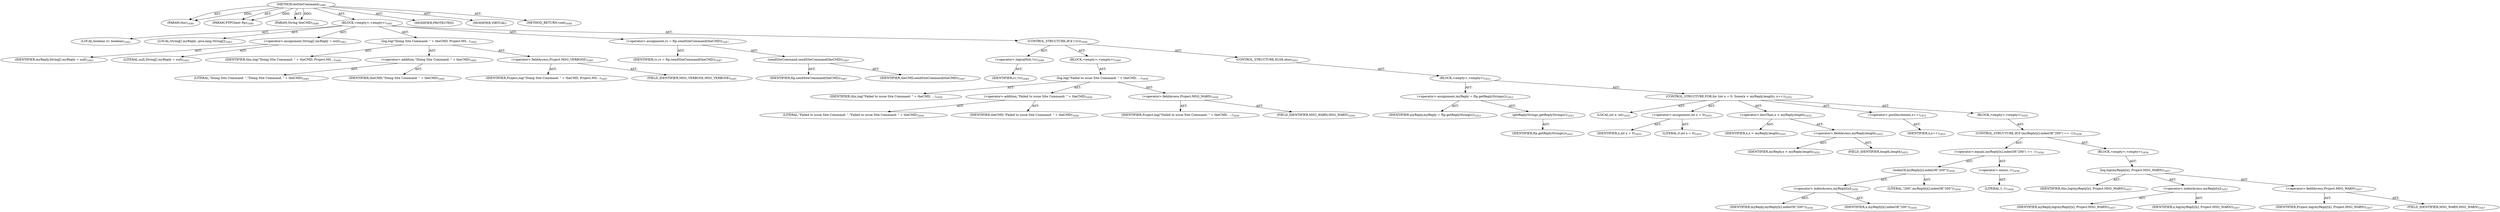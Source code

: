 digraph "doSiteCommand" {  
"111669149760" [label = <(METHOD,doSiteCommand)<SUB>1640</SUB>> ]
"115964117046" [label = <(PARAM,this)<SUB>1640</SUB>> ]
"115964117137" [label = <(PARAM,FTPClient ftp)<SUB>1640</SUB>> ]
"115964117138" [label = <(PARAM,String theCMD)<SUB>1640</SUB>> ]
"25769804071" [label = <(BLOCK,&lt;empty&gt;,&lt;empty&gt;)<SUB>1641</SUB>> ]
"94489280629" [label = <(LOCAL,boolean rc: boolean)<SUB>1642</SUB>> ]
"94489280630" [label = <(LOCAL,String[] myReply: java.lang.String[])<SUB>1643</SUB>> ]
"30064772285" [label = <(&lt;operator&gt;.assignment,String[] myReply = null)<SUB>1643</SUB>> ]
"68719477789" [label = <(IDENTIFIER,myReply,String[] myReply = null)<SUB>1643</SUB>> ]
"90194313415" [label = <(LITERAL,null,String[] myReply = null)<SUB>1643</SUB>> ]
"30064772286" [label = <(log,log(&quot;Doing Site Command: &quot; + theCMD, Project.MS...)<SUB>1645</SUB>> ]
"68719476876" [label = <(IDENTIFIER,this,log(&quot;Doing Site Command: &quot; + theCMD, Project.MS...)<SUB>1645</SUB>> ]
"30064772287" [label = <(&lt;operator&gt;.addition,&quot;Doing Site Command: &quot; + theCMD)<SUB>1645</SUB>> ]
"90194313416" [label = <(LITERAL,&quot;Doing Site Command: &quot;,&quot;Doing Site Command: &quot; + theCMD)<SUB>1645</SUB>> ]
"68719477790" [label = <(IDENTIFIER,theCMD,&quot;Doing Site Command: &quot; + theCMD)<SUB>1645</SUB>> ]
"30064772288" [label = <(&lt;operator&gt;.fieldAccess,Project.MSG_VERBOSE)<SUB>1645</SUB>> ]
"68719477791" [label = <(IDENTIFIER,Project,log(&quot;Doing Site Command: &quot; + theCMD, Project.MS...)<SUB>1645</SUB>> ]
"55834575118" [label = <(FIELD_IDENTIFIER,MSG_VERBOSE,MSG_VERBOSE)<SUB>1645</SUB>> ]
"30064772289" [label = <(&lt;operator&gt;.assignment,rc = ftp.sendSiteCommand(theCMD))<SUB>1647</SUB>> ]
"68719477792" [label = <(IDENTIFIER,rc,rc = ftp.sendSiteCommand(theCMD))<SUB>1647</SUB>> ]
"30064772290" [label = <(sendSiteCommand,sendSiteCommand(theCMD))<SUB>1647</SUB>> ]
"68719477793" [label = <(IDENTIFIER,ftp,sendSiteCommand(theCMD))<SUB>1647</SUB>> ]
"68719477794" [label = <(IDENTIFIER,theCMD,sendSiteCommand(theCMD))<SUB>1647</SUB>> ]
"47244640459" [label = <(CONTROL_STRUCTURE,IF,if (!rc))<SUB>1649</SUB>> ]
"30064772291" [label = <(&lt;operator&gt;.logicalNot,!rc)<SUB>1649</SUB>> ]
"68719477795" [label = <(IDENTIFIER,rc,!rc)<SUB>1649</SUB>> ]
"25769804072" [label = <(BLOCK,&lt;empty&gt;,&lt;empty&gt;)<SUB>1649</SUB>> ]
"30064772292" [label = <(log,log(&quot;Failed to issue Site Command: &quot; + theCMD, ...)<SUB>1650</SUB>> ]
"68719476877" [label = <(IDENTIFIER,this,log(&quot;Failed to issue Site Command: &quot; + theCMD, ...)<SUB>1650</SUB>> ]
"30064772293" [label = <(&lt;operator&gt;.addition,&quot;Failed to issue Site Command: &quot; + theCMD)<SUB>1650</SUB>> ]
"90194313417" [label = <(LITERAL,&quot;Failed to issue Site Command: &quot;,&quot;Failed to issue Site Command: &quot; + theCMD)<SUB>1650</SUB>> ]
"68719477796" [label = <(IDENTIFIER,theCMD,&quot;Failed to issue Site Command: &quot; + theCMD)<SUB>1650</SUB>> ]
"30064772294" [label = <(&lt;operator&gt;.fieldAccess,Project.MSG_WARN)<SUB>1650</SUB>> ]
"68719477797" [label = <(IDENTIFIER,Project,log(&quot;Failed to issue Site Command: &quot; + theCMD, ...)<SUB>1650</SUB>> ]
"55834575119" [label = <(FIELD_IDENTIFIER,MSG_WARN,MSG_WARN)<SUB>1650</SUB>> ]
"47244640460" [label = <(CONTROL_STRUCTURE,ELSE,else)<SUB>1651</SUB>> ]
"25769804073" [label = <(BLOCK,&lt;empty&gt;,&lt;empty&gt;)<SUB>1651</SUB>> ]
"30064772295" [label = <(&lt;operator&gt;.assignment,myReply = ftp.getReplyStrings())<SUB>1653</SUB>> ]
"68719477798" [label = <(IDENTIFIER,myReply,myReply = ftp.getReplyStrings())<SUB>1653</SUB>> ]
"30064772296" [label = <(getReplyStrings,getReplyStrings())<SUB>1653</SUB>> ]
"68719477799" [label = <(IDENTIFIER,ftp,getReplyStrings())<SUB>1653</SUB>> ]
"47244640461" [label = <(CONTROL_STRUCTURE,FOR,for (int x = 0; Some(x &lt; myReply.length); x++))<SUB>1655</SUB>> ]
"94489280631" [label = <(LOCAL,int x: int)<SUB>1655</SUB>> ]
"30064772297" [label = <(&lt;operator&gt;.assignment,int x = 0)<SUB>1655</SUB>> ]
"68719477800" [label = <(IDENTIFIER,x,int x = 0)<SUB>1655</SUB>> ]
"90194313418" [label = <(LITERAL,0,int x = 0)<SUB>1655</SUB>> ]
"30064772298" [label = <(&lt;operator&gt;.lessThan,x &lt; myReply.length)<SUB>1655</SUB>> ]
"68719477801" [label = <(IDENTIFIER,x,x &lt; myReply.length)<SUB>1655</SUB>> ]
"30064772299" [label = <(&lt;operator&gt;.fieldAccess,myReply.length)<SUB>1655</SUB>> ]
"68719477802" [label = <(IDENTIFIER,myReply,x &lt; myReply.length)<SUB>1655</SUB>> ]
"55834575120" [label = <(FIELD_IDENTIFIER,length,length)<SUB>1655</SUB>> ]
"30064772300" [label = <(&lt;operator&gt;.postIncrement,x++)<SUB>1655</SUB>> ]
"68719477803" [label = <(IDENTIFIER,x,x++)<SUB>1655</SUB>> ]
"25769804074" [label = <(BLOCK,&lt;empty&gt;,&lt;empty&gt;)<SUB>1655</SUB>> ]
"47244640462" [label = <(CONTROL_STRUCTURE,IF,if (myReply[x].indexOf(&quot;200&quot;) == -1))<SUB>1656</SUB>> ]
"30064772301" [label = <(&lt;operator&gt;.equals,myReply[x].indexOf(&quot;200&quot;) == -1)<SUB>1656</SUB>> ]
"30064772302" [label = <(indexOf,myReply[x].indexOf(&quot;200&quot;))<SUB>1656</SUB>> ]
"30064772303" [label = <(&lt;operator&gt;.indexAccess,myReply[x])<SUB>1656</SUB>> ]
"68719477804" [label = <(IDENTIFIER,myReply,myReply[x].indexOf(&quot;200&quot;))<SUB>1656</SUB>> ]
"68719477805" [label = <(IDENTIFIER,x,myReply[x].indexOf(&quot;200&quot;))<SUB>1656</SUB>> ]
"90194313419" [label = <(LITERAL,&quot;200&quot;,myReply[x].indexOf(&quot;200&quot;))<SUB>1656</SUB>> ]
"30064772304" [label = <(&lt;operator&gt;.minus,-1)<SUB>1656</SUB>> ]
"90194313420" [label = <(LITERAL,1,-1)<SUB>1656</SUB>> ]
"25769804075" [label = <(BLOCK,&lt;empty&gt;,&lt;empty&gt;)<SUB>1656</SUB>> ]
"30064772305" [label = <(log,log(myReply[x], Project.MSG_WARN))<SUB>1657</SUB>> ]
"68719476878" [label = <(IDENTIFIER,this,log(myReply[x], Project.MSG_WARN))<SUB>1657</SUB>> ]
"30064772306" [label = <(&lt;operator&gt;.indexAccess,myReply[x])<SUB>1657</SUB>> ]
"68719477806" [label = <(IDENTIFIER,myReply,log(myReply[x], Project.MSG_WARN))<SUB>1657</SUB>> ]
"68719477807" [label = <(IDENTIFIER,x,log(myReply[x], Project.MSG_WARN))<SUB>1657</SUB>> ]
"30064772307" [label = <(&lt;operator&gt;.fieldAccess,Project.MSG_WARN)<SUB>1657</SUB>> ]
"68719477808" [label = <(IDENTIFIER,Project,log(myReply[x], Project.MSG_WARN))<SUB>1657</SUB>> ]
"55834575121" [label = <(FIELD_IDENTIFIER,MSG_WARN,MSG_WARN)<SUB>1657</SUB>> ]
"133143986369" [label = <(MODIFIER,PROTECTED)> ]
"133143986370" [label = <(MODIFIER,VIRTUAL)> ]
"128849018944" [label = <(METHOD_RETURN,void)<SUB>1640</SUB>> ]
  "111669149760" -> "115964117046"  [ label = "AST: "] 
  "111669149760" -> "115964117137"  [ label = "AST: "] 
  "111669149760" -> "115964117138"  [ label = "AST: "] 
  "111669149760" -> "25769804071"  [ label = "AST: "] 
  "111669149760" -> "133143986369"  [ label = "AST: "] 
  "111669149760" -> "133143986370"  [ label = "AST: "] 
  "111669149760" -> "128849018944"  [ label = "AST: "] 
  "25769804071" -> "94489280629"  [ label = "AST: "] 
  "25769804071" -> "94489280630"  [ label = "AST: "] 
  "25769804071" -> "30064772285"  [ label = "AST: "] 
  "25769804071" -> "30064772286"  [ label = "AST: "] 
  "25769804071" -> "30064772289"  [ label = "AST: "] 
  "25769804071" -> "47244640459"  [ label = "AST: "] 
  "30064772285" -> "68719477789"  [ label = "AST: "] 
  "30064772285" -> "90194313415"  [ label = "AST: "] 
  "30064772286" -> "68719476876"  [ label = "AST: "] 
  "30064772286" -> "30064772287"  [ label = "AST: "] 
  "30064772286" -> "30064772288"  [ label = "AST: "] 
  "30064772287" -> "90194313416"  [ label = "AST: "] 
  "30064772287" -> "68719477790"  [ label = "AST: "] 
  "30064772288" -> "68719477791"  [ label = "AST: "] 
  "30064772288" -> "55834575118"  [ label = "AST: "] 
  "30064772289" -> "68719477792"  [ label = "AST: "] 
  "30064772289" -> "30064772290"  [ label = "AST: "] 
  "30064772290" -> "68719477793"  [ label = "AST: "] 
  "30064772290" -> "68719477794"  [ label = "AST: "] 
  "47244640459" -> "30064772291"  [ label = "AST: "] 
  "47244640459" -> "25769804072"  [ label = "AST: "] 
  "47244640459" -> "47244640460"  [ label = "AST: "] 
  "30064772291" -> "68719477795"  [ label = "AST: "] 
  "25769804072" -> "30064772292"  [ label = "AST: "] 
  "30064772292" -> "68719476877"  [ label = "AST: "] 
  "30064772292" -> "30064772293"  [ label = "AST: "] 
  "30064772292" -> "30064772294"  [ label = "AST: "] 
  "30064772293" -> "90194313417"  [ label = "AST: "] 
  "30064772293" -> "68719477796"  [ label = "AST: "] 
  "30064772294" -> "68719477797"  [ label = "AST: "] 
  "30064772294" -> "55834575119"  [ label = "AST: "] 
  "47244640460" -> "25769804073"  [ label = "AST: "] 
  "25769804073" -> "30064772295"  [ label = "AST: "] 
  "25769804073" -> "47244640461"  [ label = "AST: "] 
  "30064772295" -> "68719477798"  [ label = "AST: "] 
  "30064772295" -> "30064772296"  [ label = "AST: "] 
  "30064772296" -> "68719477799"  [ label = "AST: "] 
  "47244640461" -> "94489280631"  [ label = "AST: "] 
  "47244640461" -> "30064772297"  [ label = "AST: "] 
  "47244640461" -> "30064772298"  [ label = "AST: "] 
  "47244640461" -> "30064772300"  [ label = "AST: "] 
  "47244640461" -> "25769804074"  [ label = "AST: "] 
  "30064772297" -> "68719477800"  [ label = "AST: "] 
  "30064772297" -> "90194313418"  [ label = "AST: "] 
  "30064772298" -> "68719477801"  [ label = "AST: "] 
  "30064772298" -> "30064772299"  [ label = "AST: "] 
  "30064772299" -> "68719477802"  [ label = "AST: "] 
  "30064772299" -> "55834575120"  [ label = "AST: "] 
  "30064772300" -> "68719477803"  [ label = "AST: "] 
  "25769804074" -> "47244640462"  [ label = "AST: "] 
  "47244640462" -> "30064772301"  [ label = "AST: "] 
  "47244640462" -> "25769804075"  [ label = "AST: "] 
  "30064772301" -> "30064772302"  [ label = "AST: "] 
  "30064772301" -> "30064772304"  [ label = "AST: "] 
  "30064772302" -> "30064772303"  [ label = "AST: "] 
  "30064772302" -> "90194313419"  [ label = "AST: "] 
  "30064772303" -> "68719477804"  [ label = "AST: "] 
  "30064772303" -> "68719477805"  [ label = "AST: "] 
  "30064772304" -> "90194313420"  [ label = "AST: "] 
  "25769804075" -> "30064772305"  [ label = "AST: "] 
  "30064772305" -> "68719476878"  [ label = "AST: "] 
  "30064772305" -> "30064772306"  [ label = "AST: "] 
  "30064772305" -> "30064772307"  [ label = "AST: "] 
  "30064772306" -> "68719477806"  [ label = "AST: "] 
  "30064772306" -> "68719477807"  [ label = "AST: "] 
  "30064772307" -> "68719477808"  [ label = "AST: "] 
  "30064772307" -> "55834575121"  [ label = "AST: "] 
  "111669149760" -> "115964117046"  [ label = "DDG: "] 
  "111669149760" -> "115964117137"  [ label = "DDG: "] 
  "111669149760" -> "115964117138"  [ label = "DDG: "] 
}
